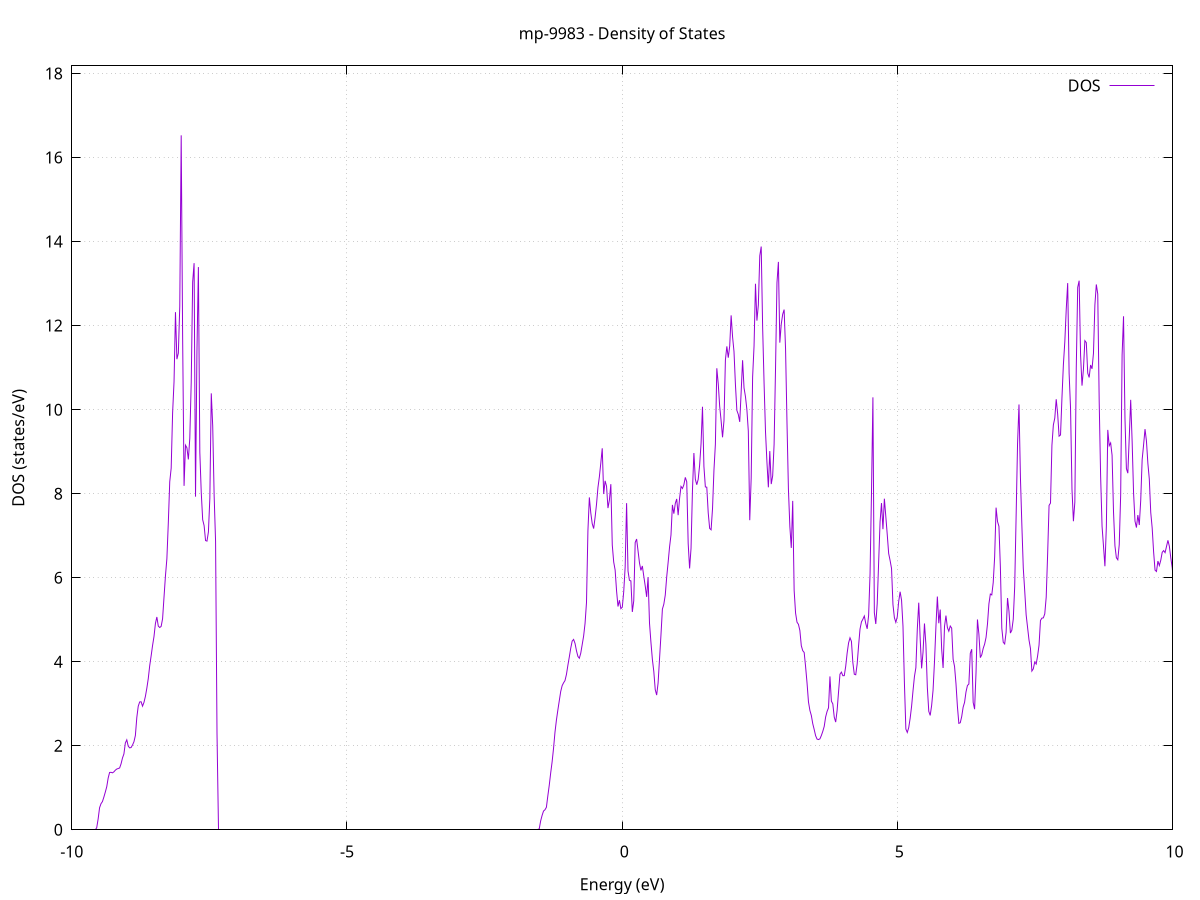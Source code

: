set title 'mp-9983 - Density of States'
set xlabel 'Energy (eV)'
set ylabel 'DOS (states/eV)'
set grid
set xrange [-10:10]
set yrange [0:18.182]
set xzeroaxis lt -1
set terminal png size 800,600
set output 'mp-9983_dos_gnuplot.png'
plot '-' using 1:2 with lines title 'DOS'
-31.900000 0.000000
-31.874000 0.000000
-31.848000 0.000000
-31.821900 0.000000
-31.795900 0.000000
-31.769900 0.000000
-31.743900 0.000000
-31.717900 0.000000
-31.691800 0.000000
-31.665800 0.000000
-31.639800 0.000000
-31.613800 0.000000
-31.587700 0.000000
-31.561700 0.000000
-31.535700 0.000000
-31.509700 0.000000
-31.483700 0.000000
-31.457600 0.000000
-31.431600 0.000000
-31.405600 0.000000
-31.379600 0.000000
-31.353500 0.000000
-31.327500 0.000000
-31.301500 0.000000
-31.275500 0.000000
-31.249500 0.000000
-31.223400 0.000000
-31.197400 0.000000
-31.171400 0.000000
-31.145400 0.000000
-31.119400 0.000000
-31.093300 0.000000
-31.067300 0.000000
-31.041300 0.000000
-31.015300 0.000000
-30.989200 0.000000
-30.963200 0.000000
-30.937200 0.000000
-30.911200 0.000000
-30.885200 0.000000
-30.859100 0.000000
-30.833100 0.000000
-30.807100 0.000000
-30.781100 0.000000
-30.755000 0.000000
-30.729000 0.000000
-30.703000 0.000000
-30.677000 0.000000
-30.651000 0.000000
-30.624900 0.000000
-30.598900 0.000000
-30.572900 0.000000
-30.546900 0.000000
-30.520900 0.000000
-30.494800 0.000000
-30.468800 0.000000
-30.442800 0.000000
-30.416800 0.000000
-30.390700 0.000000
-30.364700 0.000000
-30.338700 0.000000
-30.312700 0.000000
-30.286700 0.000000
-30.260600 0.000000
-30.234600 0.000000
-30.208600 0.000000
-30.182600 0.000000
-30.156500 0.000000
-30.130500 0.000000
-30.104500 0.000000
-30.078500 0.000000
-30.052500 0.000000
-30.026400 0.000000
-30.000400 0.000000
-29.974400 0.000000
-29.948400 0.000000
-29.922400 0.000000
-29.896300 0.000000
-29.870300 0.000000
-29.844300 0.000000
-29.818300 0.000000
-29.792200 0.000000
-29.766200 0.000000
-29.740200 0.000000
-29.714200 0.000000
-29.688200 0.000000
-29.662100 0.000000
-29.636100 0.000000
-29.610100 0.000000
-29.584100 0.000000
-29.558000 0.000000
-29.532000 52.089800
-29.506000 71.120100
-29.480000 88.759600
-29.454000 15.362200
-29.427900 15.725200
-29.401900 18.558700
-29.375900 36.831600
-29.349900 82.403300
-29.323800 64.523700
-29.297800 12.494900
-29.271800 29.724900
-29.245800 71.453100
-29.219800 59.387100
-29.193700 85.661700
-29.167700 82.746800
-29.141700 11.758500
-29.115700 13.433600
-29.089700 18.498500
-29.063600 0.000000
-29.037600 0.000000
-29.011600 0.000000
-28.985600 0.000000
-28.959500 0.000000
-28.933500 0.000000
-28.907500 0.000000
-28.881500 0.000000
-28.855500 0.000000
-28.829400 0.000000
-28.803400 0.000000
-28.777400 0.000000
-28.751400 0.000000
-28.725300 0.000000
-28.699300 0.000000
-28.673300 0.000000
-28.647300 0.000000
-28.621300 0.000000
-28.595200 0.000000
-28.569200 0.000000
-28.543200 0.000000
-28.517200 0.000000
-28.491200 0.000000
-28.465100 0.000000
-28.439100 0.000000
-28.413100 0.000000
-28.387100 0.000000
-28.361000 0.000000
-28.335000 0.000000
-28.309000 0.000000
-28.283000 0.000000
-28.257000 0.000000
-28.230900 0.000000
-28.204900 0.000000
-28.178900 0.000000
-28.152900 0.000000
-28.126800 0.000000
-28.100800 0.000000
-28.074800 0.000000
-28.048800 0.000000
-28.022800 0.000000
-27.996700 0.000000
-27.970700 0.000000
-27.944700 0.000000
-27.918700 0.000000
-27.892700 0.000000
-27.866600 0.000000
-27.840600 0.000000
-27.814600 0.000000
-27.788600 0.000000
-27.762500 0.000000
-27.736500 0.000000
-27.710500 0.000000
-27.684500 0.000000
-27.658500 0.000000
-27.632400 0.000000
-27.606400 0.000000
-27.580400 0.000000
-27.554400 0.000000
-27.528300 0.000000
-27.502300 0.000000
-27.476300 0.000000
-27.450300 0.000000
-27.424300 0.000000
-27.398200 0.000000
-27.372200 0.000000
-27.346200 0.000000
-27.320200 0.000000
-27.294200 0.000000
-27.268100 0.000000
-27.242100 0.000000
-27.216100 0.000000
-27.190100 0.000000
-27.164000 0.000000
-27.138000 0.000000
-27.112000 0.000000
-27.086000 0.000000
-27.060000 0.000000
-27.033900 0.000000
-27.007900 0.000000
-26.981900 0.000000
-26.955900 0.000000
-26.929800 0.000000
-26.903800 0.000000
-26.877800 0.000000
-26.851800 0.000000
-26.825800 0.000000
-26.799700 0.000000
-26.773700 0.000000
-26.747700 0.000000
-26.721700 0.000000
-26.695600 0.000000
-26.669600 0.000000
-26.643600 0.000000
-26.617600 0.000000
-26.591600 0.000000
-26.565500 0.000000
-26.539500 0.000000
-26.513500 0.000000
-26.487500 0.000000
-26.461500 0.000000
-26.435400 0.000000
-26.409400 0.000000
-26.383400 0.000000
-26.357400 0.000000
-26.331300 0.000000
-26.305300 0.000000
-26.279300 0.000000
-26.253300 0.000000
-26.227300 0.000000
-26.201200 0.000000
-26.175200 0.000000
-26.149200 0.000000
-26.123200 0.000000
-26.097100 0.000000
-26.071100 0.000000
-26.045100 0.000000
-26.019100 0.000000
-25.993100 0.000000
-25.967000 0.000000
-25.941000 0.000000
-25.915000 0.000000
-25.889000 0.000000
-25.863000 0.000000
-25.836900 0.000000
-25.810900 0.000000
-25.784900 0.000000
-25.758900 0.000000
-25.732800 0.000000
-25.706800 0.000000
-25.680800 0.000000
-25.654800 0.000000
-25.628800 0.000000
-25.602700 0.000000
-25.576700 0.000000
-25.550700 0.000000
-25.524700 0.000000
-25.498600 0.000000
-25.472600 0.000000
-25.446600 0.000000
-25.420600 0.000000
-25.394600 0.000000
-25.368500 0.000000
-25.342500 0.000000
-25.316500 0.000000
-25.290500 0.000000
-25.264500 0.000000
-25.238400 0.000000
-25.212400 0.000000
-25.186400 0.000000
-25.160400 0.000000
-25.134300 0.000000
-25.108300 0.000000
-25.082300 0.000000
-25.056300 0.000000
-25.030300 0.000000
-25.004200 0.000000
-24.978200 0.000000
-24.952200 0.000000
-24.926200 0.000000
-24.900100 0.000000
-24.874100 0.000000
-24.848100 0.000000
-24.822100 0.000000
-24.796100 0.000000
-24.770000 0.000000
-24.744000 0.000000
-24.718000 0.000000
-24.692000 0.000000
-24.665900 0.000000
-24.639900 0.000000
-24.613900 0.000000
-24.587900 0.000000
-24.561900 0.000000
-24.535800 0.000000
-24.509800 0.000000
-24.483800 0.000000
-24.457800 0.000000
-24.431800 0.000000
-24.405700 0.000000
-24.379700 0.000000
-24.353700 0.000000
-24.327700 0.000000
-24.301600 0.000000
-24.275600 0.000000
-24.249600 0.000000
-24.223600 0.000000
-24.197600 0.000000
-24.171500 0.000000
-24.145500 0.000000
-24.119500 0.000000
-24.093500 0.000000
-24.067400 0.000000
-24.041400 0.000000
-24.015400 0.000000
-23.989400 0.000000
-23.963400 0.000000
-23.937300 0.000000
-23.911300 0.000000
-23.885300 0.000000
-23.859300 0.000000
-23.833300 0.000000
-23.807200 0.000000
-23.781200 0.000000
-23.755200 0.000000
-23.729200 0.000000
-23.703100 0.000000
-23.677100 0.000000
-23.651100 0.000000
-23.625100 0.000000
-23.599100 0.000000
-23.573000 0.000000
-23.547000 0.000000
-23.521000 0.000000
-23.495000 0.000000
-23.468900 0.000000
-23.442900 0.000000
-23.416900 0.000000
-23.390900 0.000000
-23.364900 0.000000
-23.338800 0.000000
-23.312800 0.000000
-23.286800 0.000000
-23.260800 0.000000
-23.234800 0.000000
-23.208700 0.000000
-23.182700 0.000000
-23.156700 0.000000
-23.130700 0.000000
-23.104600 0.000000
-23.078600 0.000000
-23.052600 0.000000
-23.026600 0.000000
-23.000600 0.000000
-22.974500 0.000000
-22.948500 0.000000
-22.922500 0.000000
-22.896500 0.000000
-22.870400 0.000000
-22.844400 0.000000
-22.818400 0.000000
-22.792400 0.000000
-22.766400 0.000000
-22.740300 0.000000
-22.714300 0.000000
-22.688300 0.000000
-22.662300 0.000000
-22.636300 0.000000
-22.610200 0.000000
-22.584200 0.000000
-22.558200 0.000000
-22.532200 0.000000
-22.506100 0.000000
-22.480100 0.000000
-22.454100 0.000000
-22.428100 0.000000
-22.402100 0.000000
-22.376000 0.000000
-22.350000 0.000000
-22.324000 0.000000
-22.298000 0.000000
-22.271900 0.000000
-22.245900 0.000000
-22.219900 0.000000
-22.193900 0.000000
-22.167900 0.000000
-22.141800 0.000000
-22.115800 0.000000
-22.089800 0.000000
-22.063800 0.000000
-22.037700 0.000000
-22.011700 0.000000
-21.985700 0.000000
-21.959700 0.000000
-21.933700 0.000000
-21.907600 0.000000
-21.881600 0.000000
-21.855600 0.000000
-21.829600 0.000000
-21.803600 0.000000
-21.777500 0.000000
-21.751500 0.000000
-21.725500 0.000000
-21.699500 0.000000
-21.673400 0.000000
-21.647400 0.000000
-21.621400 0.000000
-21.595400 0.000000
-21.569400 0.000000
-21.543300 0.000000
-21.517300 0.000000
-21.491300 0.000000
-21.465300 0.000000
-21.439200 0.000000
-21.413200 0.000000
-21.387200 0.000000
-21.361200 0.000000
-21.335200 0.000000
-21.309100 0.000000
-21.283100 0.000000
-21.257100 0.000000
-21.231100 0.000000
-21.205100 0.000000
-21.179000 0.000000
-21.153000 0.000000
-21.127000 0.000000
-21.101000 0.000000
-21.074900 0.000000
-21.048900 0.000000
-21.022900 0.000000
-20.996900 0.000000
-20.970900 0.000000
-20.944800 0.000000
-20.918800 0.000000
-20.892800 0.000000
-20.866800 0.000000
-20.840700 0.000000
-20.814700 0.000000
-20.788700 0.000000
-20.762700 0.000000
-20.736700 0.000000
-20.710600 0.000000
-20.684600 0.000000
-20.658600 0.000000
-20.632600 0.000000
-20.606600 0.000000
-20.580500 0.000000
-20.554500 0.000000
-20.528500 0.000000
-20.502500 0.000000
-20.476400 0.000000
-20.450400 0.000000
-20.424400 0.000000
-20.398400 0.000000
-20.372400 0.000000
-20.346300 0.000000
-20.320300 0.000000
-20.294300 0.000000
-20.268300 0.000000
-20.242200 0.000000
-20.216200 0.000000
-20.190200 0.000000
-20.164200 0.000000
-20.138200 0.000000
-20.112100 0.000000
-20.086100 0.000000
-20.060100 0.000000
-20.034100 0.000000
-20.008100 0.000000
-19.982000 0.000000
-19.956000 0.000000
-19.930000 0.000000
-19.904000 0.000000
-19.877900 0.000000
-19.851900 0.000000
-19.825900 0.000000
-19.799900 0.000000
-19.773900 0.000000
-19.747800 0.000000
-19.721800 0.000000
-19.695800 0.000000
-19.669800 0.000000
-19.643700 0.000000
-19.617700 0.000000
-19.591700 0.000000
-19.565700 0.000000
-19.539700 0.000000
-19.513600 0.000000
-19.487600 0.000000
-19.461600 0.000000
-19.435600 0.000000
-19.409500 0.000000
-19.383500 0.000000
-19.357500 0.000000
-19.331500 0.000000
-19.305500 0.000000
-19.279400 0.000000
-19.253400 0.000000
-19.227400 0.000000
-19.201400 0.000000
-19.175400 0.000000
-19.149300 0.000000
-19.123300 0.000000
-19.097300 0.000000
-19.071300 0.000000
-19.045200 0.000000
-19.019200 0.000000
-18.993200 0.000000
-18.967200 0.000000
-18.941200 0.000000
-18.915100 0.000000
-18.889100 0.000000
-18.863100 0.000000
-18.837100 0.000000
-18.811000 0.000000
-18.785000 0.000000
-18.759000 0.000000
-18.733000 0.000000
-18.707000 0.000000
-18.680900 0.000000
-18.654900 0.000000
-18.628900 0.000000
-18.602900 0.000000
-18.576900 0.000000
-18.550800 0.000000
-18.524800 0.000000
-18.498800 0.000000
-18.472800 0.000000
-18.446700 0.000000
-18.420700 0.000000
-18.394700 0.000000
-18.368700 0.000000
-18.342700 0.000000
-18.316600 0.000000
-18.290600 0.000000
-18.264600 0.000000
-18.238600 0.000000
-18.212500 0.000000
-18.186500 0.000000
-18.160500 0.000000
-18.134500 0.000000
-18.108500 0.000000
-18.082400 0.000000
-18.056400 0.000000
-18.030400 0.000000
-18.004400 0.000000
-17.978400 0.000000
-17.952300 0.000000
-17.926300 0.000000
-17.900300 0.000000
-17.874300 0.000000
-17.848200 0.000000
-17.822200 0.000000
-17.796200 0.000000
-17.770200 0.000000
-17.744200 0.000000
-17.718100 0.000000
-17.692100 0.000000
-17.666100 0.000000
-17.640100 0.000000
-17.614000 0.000000
-17.588000 0.000000
-17.562000 0.000000
-17.536000 0.000000
-17.510000 0.000000
-17.483900 0.000000
-17.457900 0.000000
-17.431900 0.000000
-17.405900 0.000000
-17.379800 0.000000
-17.353800 0.000000
-17.327800 0.000000
-17.301800 0.000000
-17.275800 0.000000
-17.249700 0.000000
-17.223700 0.000000
-17.197700 0.000000
-17.171700 0.000000
-17.145700 0.000000
-17.119600 0.000000
-17.093600 0.000000
-17.067600 0.000000
-17.041600 0.000000
-17.015500 0.000000
-16.989500 0.000000
-16.963500 0.000000
-16.937500 0.000000
-16.911500 0.000000
-16.885400 0.000000
-16.859400 0.000000
-16.833400 0.000000
-16.807400 0.000000
-16.781300 0.000000
-16.755300 0.000000
-16.729300 0.000000
-16.703300 0.000000
-16.677300 0.000000
-16.651200 0.000000
-16.625200 0.000000
-16.599200 0.000000
-16.573200 0.000000
-16.547200 0.000000
-16.521100 0.000000
-16.495100 0.000000
-16.469100 0.000000
-16.443100 0.000000
-16.417000 0.000000
-16.391000 0.000000
-16.365000 0.000000
-16.339000 0.000000
-16.313000 0.000000
-16.286900 0.000000
-16.260900 0.000000
-16.234900 0.000000
-16.208900 0.000000
-16.182800 0.000000
-16.156800 0.000000
-16.130800 0.000000
-16.104800 0.000000
-16.078800 0.000000
-16.052700 0.000000
-16.026700 0.000000
-16.000700 0.000000
-15.974700 0.000000
-15.948700 0.000000
-15.922600 0.000000
-15.896600 0.000000
-15.870600 0.000000
-15.844600 0.000000
-15.818500 0.000000
-15.792500 0.000000
-15.766500 0.000000
-15.740500 0.000000
-15.714500 0.000000
-15.688400 0.000000
-15.662400 0.000000
-15.636400 0.000000
-15.610400 0.000000
-15.584300 0.000000
-15.558300 0.000000
-15.532300 0.000000
-15.506300 0.000000
-15.480300 0.000000
-15.454200 0.000000
-15.428200 0.000000
-15.402200 0.000000
-15.376200 0.000000
-15.350200 0.000000
-15.324100 0.000000
-15.298100 0.000000
-15.272100 0.000000
-15.246100 0.000000
-15.220000 0.000000
-15.194000 0.000000
-15.168000 0.000000
-15.142000 0.000000
-15.116000 0.000000
-15.089900 0.000000
-15.063900 0.000000
-15.037900 0.000000
-15.011900 0.000000
-14.985800 0.000000
-14.959800 0.000000
-14.933800 0.000000
-14.907800 0.000000
-14.881800 0.000000
-14.855700 0.000000
-14.829700 0.000000
-14.803700 0.000000
-14.777700 0.000000
-14.751600 0.000000
-14.725600 0.000000
-14.699600 0.000000
-14.673600 0.000000
-14.647600 0.000000
-14.621500 0.000000
-14.595500 0.000000
-14.569500 0.000000
-14.543500 0.000000
-14.517500 0.000000
-14.491400 0.000000
-14.465400 0.000000
-14.439400 0.000000
-14.413400 0.000000
-14.387300 0.000000
-14.361300 0.000000
-14.335300 0.000000
-14.309300 0.000000
-14.283300 0.000000
-14.257200 0.000000
-14.231200 0.000000
-14.205200 0.000000
-14.179200 0.000000
-14.153100 0.000000
-14.127100 0.000000
-14.101100 0.000000
-14.075100 0.000000
-14.049100 0.000000
-14.023000 0.000000
-13.997000 0.000000
-13.971000 0.000000
-13.945000 0.000000
-13.919000 0.000000
-13.892900 0.000000
-13.866900 0.000000
-13.840900 0.000000
-13.814900 0.000000
-13.788800 0.000000
-13.762800 0.000000
-13.736800 0.000000
-13.710800 0.000000
-13.684800 0.000000
-13.658700 0.000000
-13.632700 0.000000
-13.606700 0.000000
-13.580700 0.000000
-13.554600 0.000000
-13.528600 0.000000
-13.502600 0.000000
-13.476600 0.000000
-13.450600 0.000000
-13.424500 0.000000
-13.398500 0.000000
-13.372500 0.000000
-13.346500 0.000000
-13.320500 0.000000
-13.294400 0.000000
-13.268400 0.000000
-13.242400 0.000000
-13.216400 0.000000
-13.190300 0.000000
-13.164300 0.000000
-13.138300 0.000000
-13.112300 0.000000
-13.086300 0.000000
-13.060200 0.000000
-13.034200 0.000000
-13.008200 0.000000
-12.982200 0.000000
-12.956100 0.000000
-12.930100 0.000000
-12.904100 0.000000
-12.878100 0.000000
-12.852100 0.000000
-12.826000 0.000000
-12.800000 0.000000
-12.774000 0.000000
-12.748000 0.000000
-12.721900 0.000000
-12.695900 0.000000
-12.669900 0.000000
-12.643900 0.000000
-12.617900 0.000000
-12.591800 0.000000
-12.565800 0.000000
-12.539800 0.000000
-12.513800 0.000000
-12.487800 0.000000
-12.461700 0.000000
-12.435700 0.000000
-12.409700 0.000000
-12.383700 0.000000
-12.357600 0.000000
-12.331600 0.000000
-12.305600 0.000000
-12.279600 0.000000
-12.253600 0.000000
-12.227500 0.000000
-12.201500 0.000000
-12.175500 0.000000
-12.149500 0.000000
-12.123400 0.000000
-12.097400 0.000000
-12.071400 0.000000
-12.045400 0.000000
-12.019400 0.000000
-11.993300 0.000000
-11.967300 0.000000
-11.941300 0.000000
-11.915300 0.000000
-11.889300 0.000000
-11.863200 0.000000
-11.837200 0.000000
-11.811200 0.000000
-11.785200 0.000000
-11.759100 0.000000
-11.733100 0.000000
-11.707100 0.000000
-11.681100 0.000000
-11.655100 0.000000
-11.629000 0.000000
-11.603000 0.000000
-11.577000 0.000000
-11.551000 0.000000
-11.524900 0.000000
-11.498900 0.000000
-11.472900 0.000000
-11.446900 0.000000
-11.420900 0.000000
-11.394800 0.000000
-11.368800 0.000000
-11.342800 0.000000
-11.316800 0.000000
-11.290800 0.000000
-11.264700 0.000000
-11.238700 0.000000
-11.212700 0.000000
-11.186700 0.000000
-11.160600 0.000000
-11.134600 0.000000
-11.108600 0.000000
-11.082600 0.000000
-11.056600 0.000000
-11.030500 0.000000
-11.004500 0.000000
-10.978500 0.000000
-10.952500 0.000000
-10.926400 0.000000
-10.900400 0.000000
-10.874400 0.000000
-10.848400 0.000000
-10.822400 0.000000
-10.796300 0.000000
-10.770300 0.000000
-10.744300 0.000000
-10.718300 0.000000
-10.692300 0.000000
-10.666200 0.000000
-10.640200 0.000000
-10.614200 0.000000
-10.588200 0.000000
-10.562100 0.000000
-10.536100 0.000000
-10.510100 0.000000
-10.484100 0.000000
-10.458100 0.000000
-10.432000 0.000000
-10.406000 0.000000
-10.380000 0.000000
-10.354000 0.000000
-10.327900 0.000000
-10.301900 0.000000
-10.275900 0.000000
-10.249900 0.000000
-10.223900 0.000000
-10.197800 0.000000
-10.171800 0.000000
-10.145800 0.000000
-10.119800 0.000000
-10.093700 0.000000
-10.067700 0.000000
-10.041700 0.000000
-10.015700 0.000000
-9.989700 0.000000
-9.963600 0.000000
-9.937600 0.000000
-9.911600 0.000000
-9.885600 0.000000
-9.859600 0.000000
-9.833500 0.000000
-9.807500 0.000000
-9.781500 0.000000
-9.755500 0.000000
-9.729400 0.000000
-9.703400 0.000000
-9.677400 0.000000
-9.651400 0.000000
-9.625400 0.000000
-9.599300 0.000000
-9.573300 0.000000
-9.547300 0.047700
-9.521300 0.257400
-9.495200 0.525000
-9.469200 0.620600
-9.443200 0.671000
-9.417200 0.777600
-9.391200 0.895800
-9.365100 1.022900
-9.339100 1.230500
-9.313100 1.364300
-9.287100 1.367600
-9.261100 1.355200
-9.235000 1.378600
-9.209000 1.418100
-9.183000 1.445600
-9.157000 1.457800
-9.130900 1.471100
-9.104900 1.568900
-9.078900 1.708400
-9.052900 1.805300
-9.026900 2.065500
-9.000800 2.140500
-8.974800 1.991300
-8.948800 1.949400
-8.922800 1.957300
-8.896700 2.017100
-8.870700 2.094200
-8.844700 2.242500
-8.818700 2.672700
-8.792700 2.940600
-8.766600 3.042800
-8.740600 3.046700
-8.714600 2.942300
-8.688600 3.031900
-8.662600 3.174700
-8.636500 3.369000
-8.610500 3.597500
-8.584500 3.902100
-8.558500 4.137200
-8.532400 4.385600
-8.506400 4.599100
-8.480400 4.910400
-8.454400 5.064600
-8.428400 4.848800
-8.402300 4.814100
-8.376300 4.840900
-8.350300 5.022500
-8.324300 5.537800
-8.298200 6.042100
-8.272200 6.453200
-8.246200 7.303800
-8.220200 8.282500
-8.194200 8.606200
-8.168100 9.924500
-8.142100 10.668500
-8.116100 12.320300
-8.090100 11.201100
-8.064000 11.344700
-8.038000 12.462100
-8.012000 16.529200
-7.986000 11.729600
-7.960000 8.186100
-7.933900 9.153200
-7.907900 9.090600
-7.881900 8.814500
-7.855900 9.317900
-7.829900 10.645700
-7.803800 13.035400
-7.777800 13.486700
-7.751800 7.928800
-7.725800 11.394400
-7.699700 13.393400
-7.673700 8.988100
-7.647700 8.026400
-7.621700 7.379600
-7.595700 7.239500
-7.569600 6.883800
-7.543600 6.870700
-7.517600 7.088700
-7.491600 7.888500
-7.465500 10.387300
-7.439500 9.610900
-7.413500 7.953000
-7.387500 6.865200
-7.361500 2.300300
-7.335400 0.000000
-7.309400 0.000000
-7.283400 0.000000
-7.257400 0.000000
-7.231400 0.000000
-7.205300 0.000000
-7.179300 0.000000
-7.153300 0.000000
-7.127300 0.000000
-7.101200 0.000000
-7.075200 0.000000
-7.049200 0.000000
-7.023200 0.000000
-6.997200 0.000000
-6.971100 0.000000
-6.945100 0.000000
-6.919100 0.000000
-6.893100 0.000000
-6.867000 0.000000
-6.841000 0.000000
-6.815000 0.000000
-6.789000 0.000000
-6.763000 0.000000
-6.736900 0.000000
-6.710900 0.000000
-6.684900 0.000000
-6.658900 0.000000
-6.632900 0.000000
-6.606800 0.000000
-6.580800 0.000000
-6.554800 0.000000
-6.528800 0.000000
-6.502700 0.000000
-6.476700 0.000000
-6.450700 0.000000
-6.424700 0.000000
-6.398700 0.000000
-6.372600 0.000000
-6.346600 0.000000
-6.320600 0.000000
-6.294600 0.000000
-6.268500 0.000000
-6.242500 0.000000
-6.216500 0.000000
-6.190500 0.000000
-6.164500 0.000000
-6.138400 0.000000
-6.112400 0.000000
-6.086400 0.000000
-6.060400 0.000000
-6.034400 0.000000
-6.008300 0.000000
-5.982300 0.000000
-5.956300 0.000000
-5.930300 0.000000
-5.904200 0.000000
-5.878200 0.000000
-5.852200 0.000000
-5.826200 0.000000
-5.800200 0.000000
-5.774100 0.000000
-5.748100 0.000000
-5.722100 0.000000
-5.696100 0.000000
-5.670000 0.000000
-5.644000 0.000000
-5.618000 0.000000
-5.592000 0.000000
-5.566000 0.000000
-5.539900 0.000000
-5.513900 0.000000
-5.487900 0.000000
-5.461900 0.000000
-5.435800 0.000000
-5.409800 0.000000
-5.383800 0.000000
-5.357800 0.000000
-5.331800 0.000000
-5.305700 0.000000
-5.279700 0.000000
-5.253700 0.000000
-5.227700 0.000000
-5.201700 0.000000
-5.175600 0.000000
-5.149600 0.000000
-5.123600 0.000000
-5.097600 0.000000
-5.071500 0.000000
-5.045500 0.000000
-5.019500 0.000000
-4.993500 0.000000
-4.967500 0.000000
-4.941400 0.000000
-4.915400 0.000000
-4.889400 0.000000
-4.863400 0.000000
-4.837300 0.000000
-4.811300 0.000000
-4.785300 0.000000
-4.759300 0.000000
-4.733300 0.000000
-4.707200 0.000000
-4.681200 0.000000
-4.655200 0.000000
-4.629200 0.000000
-4.603200 0.000000
-4.577100 0.000000
-4.551100 0.000000
-4.525100 0.000000
-4.499100 0.000000
-4.473000 0.000000
-4.447000 0.000000
-4.421000 0.000000
-4.395000 0.000000
-4.369000 0.000000
-4.342900 0.000000
-4.316900 0.000000
-4.290900 0.000000
-4.264900 0.000000
-4.238800 0.000000
-4.212800 0.000000
-4.186800 0.000000
-4.160800 0.000000
-4.134800 0.000000
-4.108700 0.000000
-4.082700 0.000000
-4.056700 0.000000
-4.030700 0.000000
-4.004700 0.000000
-3.978600 0.000000
-3.952600 0.000000
-3.926600 0.000000
-3.900600 0.000000
-3.874500 0.000000
-3.848500 0.000000
-3.822500 0.000000
-3.796500 0.000000
-3.770500 0.000000
-3.744400 0.000000
-3.718400 0.000000
-3.692400 0.000000
-3.666400 0.000000
-3.640300 0.000000
-3.614300 0.000000
-3.588300 0.000000
-3.562300 0.000000
-3.536300 0.000000
-3.510200 0.000000
-3.484200 0.000000
-3.458200 0.000000
-3.432200 0.000000
-3.406200 0.000000
-3.380100 0.000000
-3.354100 0.000000
-3.328100 0.000000
-3.302100 0.000000
-3.276000 0.000000
-3.250000 0.000000
-3.224000 0.000000
-3.198000 0.000000
-3.172000 0.000000
-3.145900 0.000000
-3.119900 0.000000
-3.093900 0.000000
-3.067900 0.000000
-3.041800 0.000000
-3.015800 0.000000
-2.989800 0.000000
-2.963800 0.000000
-2.937800 0.000000
-2.911700 0.000000
-2.885700 0.000000
-2.859700 0.000000
-2.833700 0.000000
-2.807600 0.000000
-2.781600 0.000000
-2.755600 0.000000
-2.729600 0.000000
-2.703600 0.000000
-2.677500 0.000000
-2.651500 0.000000
-2.625500 0.000000
-2.599500 0.000000
-2.573500 0.000000
-2.547400 0.000000
-2.521400 0.000000
-2.495400 0.000000
-2.469400 0.000000
-2.443300 0.000000
-2.417300 0.000000
-2.391300 0.000000
-2.365300 0.000000
-2.339300 0.000000
-2.313200 0.000000
-2.287200 0.000000
-2.261200 0.000000
-2.235200 0.000000
-2.209100 0.000000
-2.183100 0.000000
-2.157100 0.000000
-2.131100 0.000000
-2.105100 0.000000
-2.079000 0.000000
-2.053000 0.000000
-2.027000 0.000000
-2.001000 0.000000
-1.975000 0.000000
-1.948900 0.000000
-1.922900 0.000000
-1.896900 0.000000
-1.870900 0.000000
-1.844800 0.000000
-1.818800 0.000000
-1.792800 0.000000
-1.766800 0.000000
-1.740800 0.000000
-1.714700 0.000000
-1.688700 0.000000
-1.662700 0.000000
-1.636700 0.000000
-1.610600 0.000000
-1.584600 0.000000
-1.558600 0.000000
-1.532600 0.000000
-1.506600 0.020700
-1.480500 0.211900
-1.454500 0.341900
-1.428500 0.445400
-1.402500 0.475600
-1.376500 0.534800
-1.350400 0.806200
-1.324400 1.059800
-1.298400 1.352000
-1.272400 1.616600
-1.246300 1.940700
-1.220300 2.321800
-1.194300 2.610600
-1.168300 2.847300
-1.142300 3.070600
-1.116200 3.291600
-1.090200 3.430800
-1.064200 3.497900
-1.038200 3.552200
-1.012100 3.698100
-0.986100 3.913400
-0.960100 4.112800
-0.934100 4.320900
-0.908100 4.490600
-0.882000 4.530400
-0.856000 4.436000
-0.830000 4.261500
-0.804000 4.126500
-0.777900 4.082800
-0.751900 4.203900
-0.725900 4.406500
-0.699900 4.611700
-0.673900 4.912600
-0.647800 5.408400
-0.621800 7.119300
-0.595800 7.911100
-0.569800 7.542200
-0.543800 7.286500
-0.517700 7.169000
-0.491700 7.432900
-0.465700 7.748900
-0.439700 8.146800
-0.413600 8.403500
-0.387600 8.729900
-0.361600 9.079600
-0.335600 7.991100
-0.309600 8.305200
-0.283500 8.176600
-0.257500 7.656900
-0.231500 7.847900
-0.205500 8.226200
-0.179400 6.777900
-0.153400 6.372400
-0.127400 6.182900
-0.101400 5.686800
-0.075400 5.314200
-0.049300 5.463800
-0.023300 5.263300
0.002700 5.297900
0.028700 5.665700
0.054700 6.256400
0.080800 7.774700
0.106800 6.157500
0.132800 5.937100
0.158800 5.923500
0.184900 5.184900
0.210900 5.449600
0.236900 6.836900
0.262900 6.920300
0.288900 6.639100
0.315000 6.351900
0.341000 6.173200
0.367000 6.279200
0.393000 6.036900
0.419100 5.805000
0.445100 5.543000
0.471100 6.012700
0.497100 4.919100
0.523100 4.463200
0.549200 4.056100
0.575200 3.768600
0.601200 3.336000
0.627200 3.205900
0.653200 3.493300
0.679300 4.068200
0.705300 4.637900
0.731300 5.251700
0.757300 5.369200
0.783400 5.585000
0.809400 6.016700
0.835400 6.362000
0.861400 6.730100
0.887400 7.016200
0.913500 7.732600
0.939500 7.524200
0.965500 7.766600
0.991500 7.874400
1.017600 7.488700
1.043600 7.888400
1.069600 8.172200
1.095600 8.123200
1.121600 8.211500
1.147700 8.387500
1.173700 8.283000
1.199700 6.816500
1.225700 6.220600
1.251700 6.698800
1.277800 8.088800
1.303800 8.967800
1.329800 8.343300
1.355800 8.212800
1.381900 8.341200
1.407900 8.678200
1.433900 9.195500
1.459900 10.068700
1.485900 8.645400
1.512000 8.160500
1.538000 8.153900
1.564000 7.542900
1.590000 7.173600
1.616100 7.140300
1.642100 7.642100
1.668100 8.556800
1.694100 9.173200
1.720100 10.984500
1.746200 10.613700
1.772200 10.080700
1.798200 9.738800
1.824200 9.341500
1.850300 9.738500
1.876300 11.182100
1.902300 11.506000
1.928300 11.236400
1.954300 11.512000
1.980400 12.243400
2.006400 11.733200
2.032400 11.380900
2.058400 10.598700
2.084400 9.981400
2.110500 9.886300
2.136500 9.708600
2.162500 10.419200
2.188500 11.175900
2.214600 10.518500
2.240600 10.310500
2.266600 10.000100
2.292600 9.488300
2.318600 7.368300
2.344700 8.370900
2.370700 10.777000
2.396700 11.515400
2.422700 12.996000
2.448800 12.117900
2.474800 12.490300
2.500800 13.661900
2.526800 13.881900
2.552800 11.958400
2.578900 10.627400
2.604900 9.473700
2.630900 8.751900
2.656900 8.150800
2.682900 9.013900
2.709000 8.228100
2.735000 8.423400
2.761000 9.173000
2.787000 10.977100
2.813100 13.018800
2.839100 13.516400
2.865100 11.594600
2.891100 12.036400
2.917100 12.268700
2.943200 12.381100
2.969200 11.444100
2.995200 9.692600
3.021200 8.110000
3.047300 7.219000
3.073300 6.708300
3.099300 7.827700
3.125300 5.696000
3.151300 5.157300
3.177400 4.940500
3.203400 4.889700
3.229400 4.742700
3.255400 4.380500
3.281400 4.262800
3.307500 4.220300
3.333500 3.878300
3.359500 3.493700
3.385500 3.044600
3.411600 2.840900
3.437600 2.720800
3.463600 2.523800
3.489600 2.385900
3.515600 2.238200
3.541700 2.158100
3.567700 2.146900
3.593700 2.164400
3.619700 2.243700
3.645800 2.342600
3.671800 2.460700
3.697800 2.686300
3.723800 2.817500
3.749800 2.902800
3.775900 3.649600
3.801900 3.061700
3.827900 2.996400
3.853900 2.680900
3.880000 2.562900
3.906000 2.840200
3.932000 3.279600
3.958000 3.703400
3.984000 3.752800
4.010100 3.667600
4.036100 3.668200
4.062100 3.888600
4.088100 4.203500
4.114100 4.446700
4.140200 4.569300
4.166200 4.484500
4.192200 3.978400
4.218200 3.702300
4.244300 3.689600
4.270300 3.944000
4.296300 4.384300
4.322300 4.777900
4.348300 4.947500
4.374400 5.012100
4.400400 5.088000
4.426400 4.910400
4.452400 4.782900
4.478500 5.103600
4.504500 6.089600
4.530500 8.008400
4.556500 10.292300
4.582500 5.167800
4.608600 4.898100
4.634600 5.381600
4.660600 6.367900
4.686600 7.332400
4.712600 7.776100
4.738700 7.154700
4.764700 7.880800
4.790700 7.460500
4.816700 7.030000
4.842800 6.576200
4.868800 6.408400
4.894800 6.220300
4.920800 5.359500
4.946800 5.048400
4.972900 4.937300
4.998900 5.067600
5.024900 5.433200
5.050900 5.665900
5.077000 5.462500
5.103000 4.845400
5.129000 3.483700
5.155000 2.398000
5.181000 2.316500
5.207100 2.431000
5.233100 2.651900
5.259100 2.937400
5.285100 3.309500
5.311100 3.647600
5.337200 3.857900
5.363200 4.779500
5.389200 5.404700
5.415200 4.553300
5.441300 3.842200
5.467300 4.229500
5.493300 4.910200
5.519300 4.408300
5.545300 3.389700
5.571400 2.819600
5.597400 2.721800
5.623400 2.958000
5.649400 3.322600
5.675500 4.005100
5.701500 4.836800
5.727500 5.551200
5.753500 4.915500
5.779500 5.241600
5.805600 4.302500
5.831600 3.851300
5.857600 4.841100
5.883600 5.097800
5.909600 4.814000
5.935700 4.726800
5.961700 4.849400
5.987700 4.799300
6.013700 4.058300
6.039800 3.887000
6.065800 3.478400
6.091800 2.936900
6.117800 2.533000
6.143800 2.547700
6.169900 2.694700
6.195900 2.918200
6.221900 3.032600
6.247900 3.280800
6.274000 3.434100
6.300000 3.468600
6.326000 4.199600
6.352000 4.297700
6.378000 3.031400
6.404100 2.870200
6.430100 3.741500
6.456100 5.005300
6.482100 4.658500
6.508200 4.096800
6.534200 4.163900
6.560200 4.316000
6.586200 4.418000
6.612200 4.577900
6.638300 4.900200
6.664300 5.377100
6.690300 5.611500
6.716300 5.590200
6.742300 5.880600
6.768400 6.496400
6.794400 7.667700
6.820400 7.337600
6.846400 7.221900
6.872500 6.253000
6.898500 4.796900
6.924500 4.463100
6.950500 4.422600
6.976500 4.697200
7.002600 5.516200
7.028600 5.203800
7.054600 4.681400
7.080600 4.749700
7.106700 5.013000
7.132700 5.784200
7.158700 7.474900
7.184700 9.191000
7.210700 10.122700
7.236800 8.387900
7.262800 7.253300
7.288800 6.226500
7.314800 5.687600
7.340800 5.115300
7.366900 4.814000
7.392900 4.514400
7.418900 4.317300
7.444900 3.777700
7.471000 3.830600
7.497000 3.994000
7.523000 3.944300
7.549000 4.137800
7.575000 4.394700
7.601100 4.982400
7.627100 5.037100
7.653100 5.043400
7.679100 5.139600
7.705200 5.534800
7.731200 6.555400
7.757200 7.719600
7.783200 7.776100
7.809200 9.151500
7.835300 9.635500
7.861300 9.799400
7.887300 10.246700
7.913300 9.897500
7.939300 9.368600
7.965400 9.396700
7.991400 10.279900
8.017400 11.066200
8.043400 11.616500
8.069500 12.392900
8.095500 13.011600
8.121500 10.868900
8.147500 10.036200
8.173500 8.106100
8.199600 7.344100
8.225600 7.798600
8.251600 10.998100
8.277600 12.910000
8.303700 13.069300
8.329700 11.303200
8.355700 10.570800
8.381700 10.960900
8.407700 11.641500
8.433800 11.595700
8.459800 10.868800
8.485800 10.766200
8.511800 11.062600
8.537800 10.971700
8.563900 11.339300
8.589900 12.492400
8.615900 12.979200
8.641900 12.751200
8.668000 10.192700
8.694000 8.415800
8.720000 7.225400
8.746000 6.753900
8.772000 6.272500
8.798100 7.214200
8.824100 9.517900
8.850100 9.140900
8.876100 9.207800
8.902200 8.913300
8.928200 7.564200
8.954200 6.757100
8.980200 6.474600
9.006200 6.426500
9.032300 6.787400
9.058300 7.974500
9.084300 11.301600
9.110300 12.222300
9.136400 9.799300
9.162400 8.595800
9.188400 8.487500
9.214400 9.339600
9.240400 10.233100
9.266500 9.249200
9.292500 8.020400
9.318500 7.346500
9.344500 7.193000
9.370500 7.490500
9.396600 7.254100
9.422600 7.839900
9.448600 8.809900
9.474600 9.158800
9.500700 9.536800
9.526700 9.252600
9.552700 8.718300
9.578700 8.346000
9.604700 7.553700
9.630800 7.183600
9.656800 6.615100
9.682800 6.179100
9.708800 6.147700
9.734900 6.395500
9.760900 6.289300
9.786900 6.415200
9.812900 6.604000
9.838900 6.645200
9.865000 6.595900
9.891000 6.742900
9.917000 6.889500
9.943000 6.746600
9.969000 6.472900
9.995100 6.235300
10.021100 5.848300
10.047100 5.738500
10.073100 6.202100
10.099200 6.839800
10.125200 7.648700
10.151200 7.524400
10.177200 6.579700
10.203200 5.192700
10.229300 4.928800
10.255300 5.050400
10.281300 5.031700
10.307300 4.889800
10.333400 4.835200
10.359400 4.705400
10.385400 4.728000
10.411400 4.543500
10.437400 4.675400
10.463500 4.634700
10.489500 4.749900
10.515500 4.893800
10.541500 5.130700
10.567500 5.643800
10.593600 5.772400
10.619600 5.836600
10.645600 5.370600
10.671600 5.177600
10.697700 5.186100
10.723700 5.561700
10.749700 5.593100
10.775700 5.523300
10.801700 5.450300
10.827800 6.091000
10.853800 6.060600
10.879800 6.246900
10.905800 6.207400
10.931900 6.187400
10.957900 6.201200
10.983900 6.112900
11.009900 5.702700
11.035900 5.377000
11.062000 5.164600
11.088000 5.065400
11.114000 4.694400
11.140000 4.445400
11.166100 4.242600
11.192100 4.075900
11.218100 3.964900
11.244100 3.872100
11.270100 3.765000
11.296200 3.816500
11.322200 3.622700
11.348200 3.535700
11.374200 3.595700
11.400200 3.634600
11.426300 3.431000
11.452300 3.450000
11.478300 3.503500
11.504300 3.618400
11.530400 3.753300
11.556400 3.918700
11.582400 4.089500
11.608400 4.355700
11.634400 4.450000
11.660500 4.534400
11.686500 4.423800
11.712500 4.366300
11.738500 4.096500
11.764600 4.176800
11.790600 4.287900
11.816600 4.501200
11.842600 4.715500
11.868600 4.919600
11.894700 5.115700
11.920700 5.366500
11.946700 4.781600
11.972700 4.180200
11.998700 3.811800
12.024800 3.630600
12.050800 3.499400
12.076800 3.376700
12.102800 3.174300
12.128900 3.010200
12.154900 2.942500
12.180900 3.137800
12.206900 3.267300
12.232900 3.209400
12.259000 3.198200
12.285000 3.356200
12.311000 3.503200
12.337000 3.686800
12.363100 3.856800
12.389100 4.111900
12.415100 4.427800
12.441100 4.865900
12.467100 5.364000
12.493200 5.665500
12.519200 5.947800
12.545200 6.200300
12.571200 5.917700
12.597200 5.907900
12.623300 5.596700
12.649300 5.254700
12.675300 5.271400
12.701300 5.146400
12.727400 5.015100
12.753400 5.023900
12.779400 5.327300
12.805400 5.407900
12.831400 5.596900
12.857500 5.786100
12.883500 5.930400
12.909500 6.047400
12.935500 6.065500
12.961600 5.978800
12.987600 5.793200
13.013600 5.252600
13.039600 4.493600
13.065600 4.522600
13.091700 4.912000
13.117700 5.314600
13.143700 5.691100
13.169700 6.197900
13.195700 6.134700
13.221800 5.974300
13.247800 5.825700
13.273800 5.746900
13.299800 5.896700
13.325900 6.140800
13.351900 6.334000
13.377900 6.925400
13.403900 7.467600
13.429900 7.121400
13.456000 7.044900
13.482000 6.957100
13.508000 6.745300
13.534000 5.991900
13.560100 5.630300
13.586100 5.552700
13.612100 5.691300
13.638100 5.776200
13.664100 6.360500
13.690200 6.714200
13.716200 7.106400
13.742200 6.441500
13.768200 5.979000
13.794300 5.415200
13.820300 5.143700
13.846300 5.102900
13.872300 5.214800
13.898300 5.460000
13.924400 5.625700
13.950400 5.675200
13.976400 5.459800
14.002400 5.120700
14.028400 5.310200
14.054500 5.747800
14.080500 5.825500
14.106500 6.222700
14.132500 5.305600
14.158600 5.068900
14.184600 5.499400
14.210600 5.930500
14.236600 6.298400
14.262600 6.481400
14.288700 6.389500
14.314700 6.375400
14.340700 6.519600
14.366700 6.548100
14.392800 6.281000
14.418800 6.177600
14.444800 6.033700
14.470800 5.977800
14.496800 6.072900
14.522900 6.478900
14.548900 6.825700
14.574900 7.090800
14.600900 8.012200
14.626900 8.567900
14.653000 8.526800
14.679000 8.145000
14.705000 7.053900
14.731000 6.389000
14.757100 6.156800
14.783100 6.147100
14.809100 6.435500
14.835100 6.602100
14.861100 6.571300
14.887200 6.465100
14.913200 6.608800
14.939200 7.152700
14.965200 7.458100
14.991300 7.624600
15.017300 7.649000
15.043300 7.440700
15.069300 6.972500
15.095300 6.709600
15.121400 6.795100
15.147400 7.388300
15.173400 7.651300
15.199400 7.519900
15.225400 7.012300
15.251500 7.143600
15.277500 7.344400
15.303500 7.513900
15.329500 7.360700
15.355600 6.683400
15.381600 6.186500
15.407600 5.895700
15.433600 5.827600
15.459600 5.874700
15.485700 6.103100
15.511700 6.429500
15.537700 6.484200
15.563700 6.842900
15.589800 6.582000
15.615800 6.393200
15.641800 6.547400
15.667800 7.150800
15.693800 7.639600
15.719900 7.592800
15.745900 8.398300
15.771900 7.925200
15.797900 8.632700
15.824000 8.219600
15.850000 8.481900
15.876000 8.773000
15.902000 8.529400
15.928000 8.132800
15.954100 8.218000
15.980100 7.810100
16.006100 7.079500
16.032100 6.930700
16.058100 7.089700
16.084200 7.240600
16.110200 7.197700
16.136200 6.764800
16.162200 6.445700
16.188300 6.502300
16.214300 6.214900
16.240300 6.328000
16.266300 6.589000
16.292300 7.013200
16.318400 7.095700
16.344400 7.443900
16.370400 7.521800
16.396400 7.363200
16.422500 7.157800
16.448500 7.063400
16.474500 7.113700
16.500500 7.014800
16.526500 6.802100
16.552600 6.971100
16.578600 7.457900
16.604600 7.689400
16.630600 7.797900
16.656600 8.104700
16.682700 7.737300
16.708700 7.563400
16.734700 7.386900
16.760700 6.939700
16.786800 6.662500
16.812800 6.576400
16.838800 6.882200
16.864800 7.393800
16.890800 7.319800
16.916900 7.152900
16.942900 6.756400
16.968900 6.880400
16.994900 7.225700
17.021000 7.414800
17.047000 7.669200
17.073000 7.871000
17.099000 7.749900
17.125000 7.532900
17.151100 7.387400
17.177100 7.033200
17.203100 6.744100
17.229100 7.066100
17.255100 7.640600
17.281200 7.886900
17.307200 7.755800
17.333200 7.108800
17.359200 6.994400
17.385300 7.056400
17.411300 7.623400
17.437300 8.707300
17.463300 11.311600
17.489300 15.627200
17.515400 34.528100
17.541400 36.001500
17.567400 31.130600
17.593400 21.521600
17.619500 13.270500
17.645500 5.680800
17.671500 2.279100
17.697500 0.846600
17.723500 0.306900
17.749600 0.062900
17.775600 0.000200
17.801600 0.000000
17.827600 0.000000
17.853600 0.000000
17.879700 0.000000
17.905700 0.000000
17.931700 0.000000
17.957700 0.000000
17.983800 0.000000
18.009800 0.000000
18.035800 0.000000
18.061800 0.000000
18.087800 0.000000
18.113900 0.000000
18.139900 0.000000
18.165900 0.000000
18.191900 0.000000
18.218000 0.000000
18.244000 0.000000
18.270000 0.000000
18.296000 0.000000
18.322000 0.000000
18.348100 0.000000
18.374100 0.000000
18.400100 0.000000
18.426100 0.000000
18.452200 0.000000
18.478200 0.000000
18.504200 0.000000
18.530200 0.000000
18.556200 0.000000
18.582300 0.000000
18.608300 0.000000
18.634300 0.000000
18.660300 0.000000
18.686300 0.000000
18.712400 0.000000
18.738400 0.000000
18.764400 0.000000
18.790400 0.000000
18.816500 0.000000
18.842500 0.000000
18.868500 0.000000
18.894500 0.000000
18.920500 0.000000
18.946600 0.000000
18.972600 0.000000
18.998600 0.000000
19.024600 0.000000
19.050700 0.000000
19.076700 0.000000
19.102700 0.000000
19.128700 0.000000
19.154700 0.000000
19.180800 0.000000
19.206800 0.000000
19.232800 0.000000
19.258800 0.000000
19.284800 0.000000
19.310900 0.000000
19.336900 0.000000
19.362900 0.000000
19.388900 0.000000
19.415000 0.000000
19.441000 0.000000
19.467000 0.000000
19.493000 0.000000
19.519000 0.000000
19.545100 0.000000
19.571100 0.000000
19.597100 0.000000
19.623100 0.000000
19.649200 0.000000
19.675200 0.000000
19.701200 0.000000
19.727200 0.000000
19.753200 0.000000
19.779300 0.000000
19.805300 0.000000
19.831300 0.000000
19.857300 0.000000
19.883300 0.000000
19.909400 0.000000
19.935400 0.000000
19.961400 0.000000
19.987400 0.000000
20.013500 0.000000
20.039500 0.000000
20.065500 0.000000
20.091500 0.000000
20.117500 0.000000
20.143600 0.000000
e
